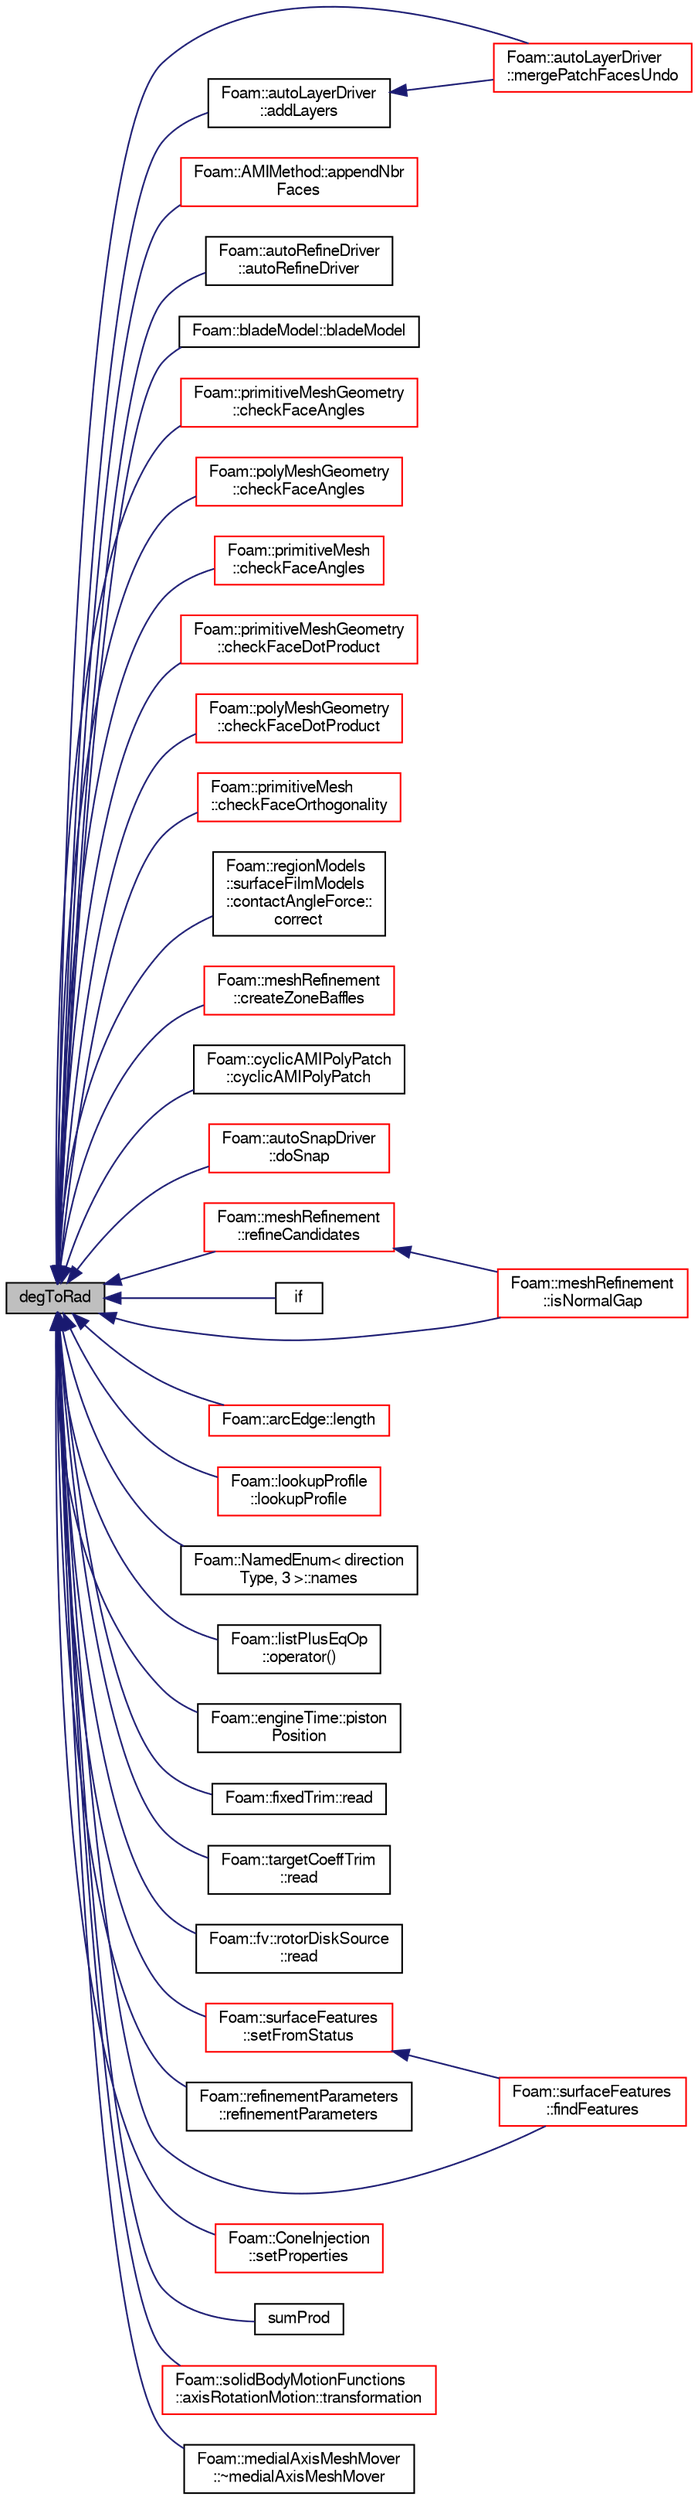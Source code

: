 digraph "degToRad"
{
  bgcolor="transparent";
  edge [fontname="FreeSans",fontsize="10",labelfontname="FreeSans",labelfontsize="10"];
  node [fontname="FreeSans",fontsize="10",shape=record];
  rankdir="LR";
  Node76862 [label="degToRad",height=0.2,width=0.4,color="black", fillcolor="grey75", style="filled", fontcolor="black"];
  Node76862 -> Node76863 [dir="back",color="midnightblue",fontsize="10",style="solid",fontname="FreeSans"];
  Node76863 [label="Foam::autoLayerDriver\l::addLayers",height=0.2,width=0.4,color="black",URL="$a24610.html#a2654851d1ffedc26e8ff1424f7097ba6",tooltip="Add cell layers. "];
  Node76863 -> Node76864 [dir="back",color="midnightblue",fontsize="10",style="solid",fontname="FreeSans"];
  Node76864 [label="Foam::autoLayerDriver\l::mergePatchFacesUndo",height=0.2,width=0.4,color="red",URL="$a24610.html#a84ecedbf634ce64d783a6ebf25a2efec",tooltip="Merge patch faces on same cell. "];
  Node76862 -> Node76866 [dir="back",color="midnightblue",fontsize="10",style="solid",fontname="FreeSans"];
  Node76866 [label="Foam::AMIMethod::appendNbr\lFaces",height=0.2,width=0.4,color="red",URL="$a24870.html#a9840641ecac9732fd058ceb43315d1c4",tooltip="Add faces neighbouring faceI to the ID list. "];
  Node76862 -> Node76869 [dir="back",color="midnightblue",fontsize="10",style="solid",fontname="FreeSans"];
  Node76869 [label="Foam::autoRefineDriver\l::autoRefineDriver",height=0.2,width=0.4,color="black",URL="$a24618.html#af542d9b25af177ac01de22c65266603e",tooltip="Construct from components. "];
  Node76862 -> Node76870 [dir="back",color="midnightblue",fontsize="10",style="solid",fontname="FreeSans"];
  Node76870 [label="Foam::bladeModel::bladeModel",height=0.2,width=0.4,color="black",URL="$a23482.html#ad76aaa89a464944047ede7ef53c29579",tooltip="Constructor. "];
  Node76862 -> Node76871 [dir="back",color="midnightblue",fontsize="10",style="solid",fontname="FreeSans"];
  Node76871 [label="Foam::primitiveMeshGeometry\l::checkFaceAngles",height=0.2,width=0.4,color="red",URL="$a25146.html#a1e53fa2de621f051c1777b67d71e354c"];
  Node76862 -> Node76881 [dir="back",color="midnightblue",fontsize="10",style="solid",fontname="FreeSans"];
  Node76881 [label="Foam::polyMeshGeometry\l::checkFaceAngles",height=0.2,width=0.4,color="red",URL="$a21562.html#a54a9bc2a85ca197cef7b133c51ec94b4",tooltip="See primitiveMesh. "];
  Node76862 -> Node76907 [dir="back",color="midnightblue",fontsize="10",style="solid",fontname="FreeSans"];
  Node76907 [label="Foam::primitiveMesh\l::checkFaceAngles",height=0.2,width=0.4,color="red",URL="$a27530.html#a7c84c2f5ca3ec2f1703f5b19adec5096",tooltip="Check face angles. "];
  Node76862 -> Node76875 [dir="back",color="midnightblue",fontsize="10",style="solid",fontname="FreeSans"];
  Node76875 [label="Foam::primitiveMeshGeometry\l::checkFaceDotProduct",height=0.2,width=0.4,color="red",URL="$a25146.html#abe689b0ea95babc2086677dec53f57f2"];
  Node76862 -> Node76888 [dir="back",color="midnightblue",fontsize="10",style="solid",fontname="FreeSans"];
  Node76888 [label="Foam::polyMeshGeometry\l::checkFaceDotProduct",height=0.2,width=0.4,color="red",URL="$a21562.html#a5014e575335db939bc66eb2fe32ac48f",tooltip="See primitiveMesh. "];
  Node76862 -> Node77221 [dir="back",color="midnightblue",fontsize="10",style="solid",fontname="FreeSans"];
  Node77221 [label="Foam::primitiveMesh\l::checkFaceOrthogonality",height=0.2,width=0.4,color="red",URL="$a27530.html#a0178c6dd85f4f59b812cb200aec5c065",tooltip="Check for non-orthogonality. "];
  Node76862 -> Node77237 [dir="back",color="midnightblue",fontsize="10",style="solid",fontname="FreeSans"];
  Node77237 [label="Foam::regionModels\l::surfaceFilmModels\l::contactAngleForce::\lcorrect",height=0.2,width=0.4,color="black",URL="$a29078.html#ae8286cb1594f9b26a1c5291173459307",tooltip="Correct. "];
  Node76862 -> Node76919 [dir="back",color="midnightblue",fontsize="10",style="solid",fontname="FreeSans"];
  Node76919 [label="Foam::meshRefinement\l::createZoneBaffles",height=0.2,width=0.4,color="red",URL="$a24662.html#a79af0bcc267d8fda8b3f4e683cac915b",tooltip="Create baffles for faces straddling zoned surfaces. Return. "];
  Node76862 -> Node77238 [dir="back",color="midnightblue",fontsize="10",style="solid",fontname="FreeSans"];
  Node77238 [label="Foam::cyclicAMIPolyPatch\l::cyclicAMIPolyPatch",height=0.2,width=0.4,color="black",URL="$a24946.html#aea789b13addb63ac3e355b5796829da8",tooltip="Construct from dictionary. "];
  Node76862 -> Node77239 [dir="back",color="midnightblue",fontsize="10",style="solid",fontname="FreeSans"];
  Node77239 [label="Foam::autoSnapDriver\l::doSnap",height=0.2,width=0.4,color="red",URL="$a24622.html#adf0870a8be4483ecdb73b26b20d027ee"];
  Node76862 -> Node77251 [dir="back",color="midnightblue",fontsize="10",style="solid",fontname="FreeSans"];
  Node77251 [label="Foam::surfaceFeatures\l::findFeatures",height=0.2,width=0.4,color="red",URL="$a25510.html#a104ad1549afa89b0b6ae590fda99816a",tooltip="Find feature edges using provided included angle. "];
  Node76862 -> Node77256 [dir="back",color="midnightblue",fontsize="10",style="solid",fontname="FreeSans"];
  Node77256 [label="if",height=0.2,width=0.4,color="black",URL="$a17900.html#ad0f5714c80a40fa804039f31f12ea6ad"];
  Node76862 -> Node77257 [dir="back",color="midnightblue",fontsize="10",style="solid",fontname="FreeSans"];
  Node77257 [label="Foam::meshRefinement\l::isNormalGap",height=0.2,width=0.4,color="red",URL="$a24662.html#af365c9ae7eac2dfa4704132b0468a65b",tooltip="Is local topology a small gap normal to the test vector. "];
  Node76862 -> Node77259 [dir="back",color="midnightblue",fontsize="10",style="solid",fontname="FreeSans"];
  Node77259 [label="Foam::arcEdge::length",height=0.2,width=0.4,color="red",URL="$a24722.html#a08c669bec49d28e13e0c1b6fb7f0ba90",tooltip="Return the length of the curve. "];
  Node76862 -> Node77261 [dir="back",color="midnightblue",fontsize="10",style="solid",fontname="FreeSans"];
  Node77261 [label="Foam::lookupProfile\l::lookupProfile",height=0.2,width=0.4,color="red",URL="$a23486.html#a6f7921c2a8451fb5d1588727f0cf8551",tooltip="Constructor. "];
  Node76862 -> Node76864 [dir="back",color="midnightblue",fontsize="10",style="solid",fontname="FreeSans"];
  Node76862 -> Node77263 [dir="back",color="midnightblue",fontsize="10",style="solid",fontname="FreeSans"];
  Node77263 [label="Foam::NamedEnum\< direction\lType, 3 \>::names",height=0.2,width=0.4,color="black",URL="$a25998.html#a7350da3a0edd92cd11e6c479c9967dc8"];
  Node76862 -> Node77264 [dir="back",color="midnightblue",fontsize="10",style="solid",fontname="FreeSans"];
  Node77264 [label="Foam::listPlusEqOp\l::operator()",height=0.2,width=0.4,color="black",URL="$a24626.html#a2bca5855a51bffee2f0fe2aacc4aba10"];
  Node76862 -> Node77265 [dir="back",color="midnightblue",fontsize="10",style="solid",fontname="FreeSans"];
  Node77265 [label="Foam::engineTime::piston\lPosition",height=0.2,width=0.4,color="black",URL="$a21822.html#a5a532d33e1c7e06dd0c20097483625ab",tooltip="Calculate the piston position from the engine geometry. "];
  Node76862 -> Node77266 [dir="back",color="midnightblue",fontsize="10",style="solid",fontname="FreeSans"];
  Node77266 [label="Foam::fixedTrim::read",height=0.2,width=0.4,color="black",URL="$a23510.html#a428788b96f9f592ba1fa5b37c25ac749",tooltip="Read. "];
  Node76862 -> Node77267 [dir="back",color="midnightblue",fontsize="10",style="solid",fontname="FreeSans"];
  Node77267 [label="Foam::targetCoeffTrim\l::read",height=0.2,width=0.4,color="black",URL="$a23514.html#a428788b96f9f592ba1fa5b37c25ac749",tooltip="Read. "];
  Node76862 -> Node77268 [dir="back",color="midnightblue",fontsize="10",style="solid",fontname="FreeSans"];
  Node77268 [label="Foam::fv::rotorDiskSource\l::read",height=0.2,width=0.4,color="black",URL="$a23502.html#a6ce0c64db98eb6144d363dbfc86104eb",tooltip="Read source dictionary. "];
  Node76862 -> Node77269 [dir="back",color="midnightblue",fontsize="10",style="solid",fontname="FreeSans"];
  Node77269 [label="Foam::meshRefinement\l::refineCandidates",height=0.2,width=0.4,color="red",URL="$a24662.html#ae450c73ceb3bc0a2918dd8557aedefb7",tooltip="Calculate list of cells to refine. "];
  Node77269 -> Node77257 [dir="back",color="midnightblue",fontsize="10",style="solid",fontname="FreeSans"];
  Node76862 -> Node77270 [dir="back",color="midnightblue",fontsize="10",style="solid",fontname="FreeSans"];
  Node77270 [label="Foam::refinementParameters\l::refinementParameters",height=0.2,width=0.4,color="black",URL="$a24638.html#a034a6c727dd370424501b580ebf0ddc7",tooltip="Construct from dictionary - new syntax. "];
  Node76862 -> Node77271 [dir="back",color="midnightblue",fontsize="10",style="solid",fontname="FreeSans"];
  Node77271 [label="Foam::surfaceFeatures\l::setFromStatus",height=0.2,width=0.4,color="red",URL="$a25510.html#a3ec4130a2f02e6be2ba97774910eb125",tooltip="Set from status per edge. "];
  Node77271 -> Node77251 [dir="back",color="midnightblue",fontsize="10",style="solid",fontname="FreeSans"];
  Node76862 -> Node77275 [dir="back",color="midnightblue",fontsize="10",style="solid",fontname="FreeSans"];
  Node77275 [label="Foam::ConeInjection\l::setProperties",height=0.2,width=0.4,color="red",URL="$a24054.html#a9c29fb14e9bea94ae75c185efe894b00",tooltip="Set the parcel properties. "];
  Node76862 -> Node77281 [dir="back",color="midnightblue",fontsize="10",style="solid",fontname="FreeSans"];
  Node77281 [label="sumProd",height=0.2,width=0.4,color="black",URL="$a21124.html#a5b480f6156c25bef4de87d86094e87ea"];
  Node76862 -> Node77282 [dir="back",color="midnightblue",fontsize="10",style="solid",fontname="FreeSans"];
  Node77282 [label="Foam::solidBodyMotionFunctions\l::axisRotationMotion::transformation",height=0.2,width=0.4,color="red",URL="$a21382.html#aa399caab3cd107de02ea674d7d25ed72",tooltip="Return the solid-body motion transformation septernion. "];
  Node76862 -> Node77284 [dir="back",color="midnightblue",fontsize="10",style="solid",fontname="FreeSans"];
  Node77284 [label="Foam::medialAxisMeshMover\l::~medialAxisMeshMover",height=0.2,width=0.4,color="black",URL="$a24654.html#a03eb6ed57214533ca9c7282a850b1ea3"];
}
